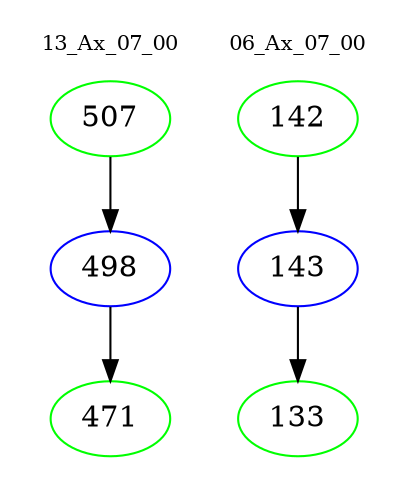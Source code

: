 digraph{
subgraph cluster_0 {
color = white
label = "13_Ax_07_00";
fontsize=10;
T0_507 [label="507", color="green"]
T0_507 -> T0_498 [color="black"]
T0_498 [label="498", color="blue"]
T0_498 -> T0_471 [color="black"]
T0_471 [label="471", color="green"]
}
subgraph cluster_1 {
color = white
label = "06_Ax_07_00";
fontsize=10;
T1_142 [label="142", color="green"]
T1_142 -> T1_143 [color="black"]
T1_143 [label="143", color="blue"]
T1_143 -> T1_133 [color="black"]
T1_133 [label="133", color="green"]
}
}
